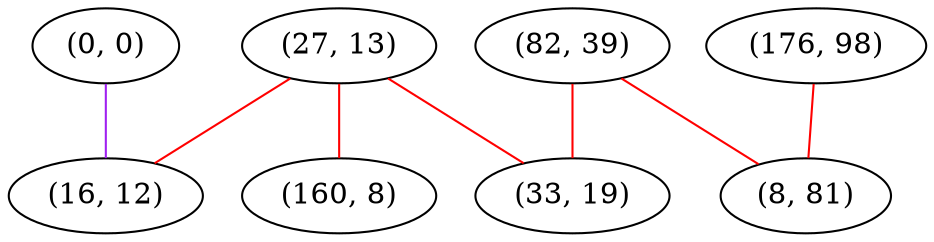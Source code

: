 graph "" {
"(0, 0)";
"(176, 98)";
"(27, 13)";
"(82, 39)";
"(33, 19)";
"(8, 81)";
"(160, 8)";
"(16, 12)";
"(0, 0)" -- "(16, 12)"  [color=purple, key=0, weight=4];
"(176, 98)" -- "(8, 81)"  [color=red, key=0, weight=1];
"(27, 13)" -- "(33, 19)"  [color=red, key=0, weight=1];
"(27, 13)" -- "(160, 8)"  [color=red, key=0, weight=1];
"(27, 13)" -- "(16, 12)"  [color=red, key=0, weight=1];
"(82, 39)" -- "(8, 81)"  [color=red, key=0, weight=1];
"(82, 39)" -- "(33, 19)"  [color=red, key=0, weight=1];
}

